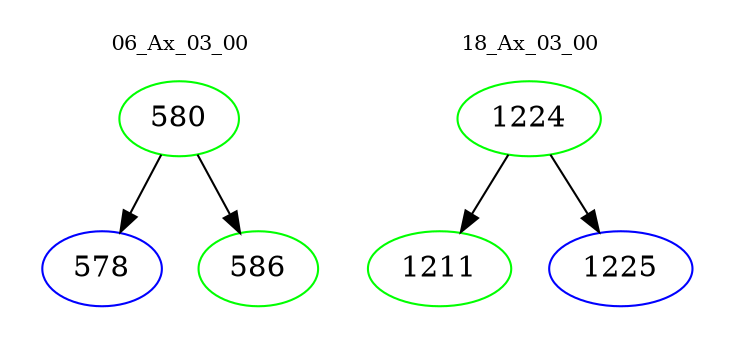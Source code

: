 digraph{
subgraph cluster_0 {
color = white
label = "06_Ax_03_00";
fontsize=10;
T0_580 [label="580", color="green"]
T0_580 -> T0_578 [color="black"]
T0_578 [label="578", color="blue"]
T0_580 -> T0_586 [color="black"]
T0_586 [label="586", color="green"]
}
subgraph cluster_1 {
color = white
label = "18_Ax_03_00";
fontsize=10;
T1_1224 [label="1224", color="green"]
T1_1224 -> T1_1211 [color="black"]
T1_1211 [label="1211", color="green"]
T1_1224 -> T1_1225 [color="black"]
T1_1225 [label="1225", color="blue"]
}
}
